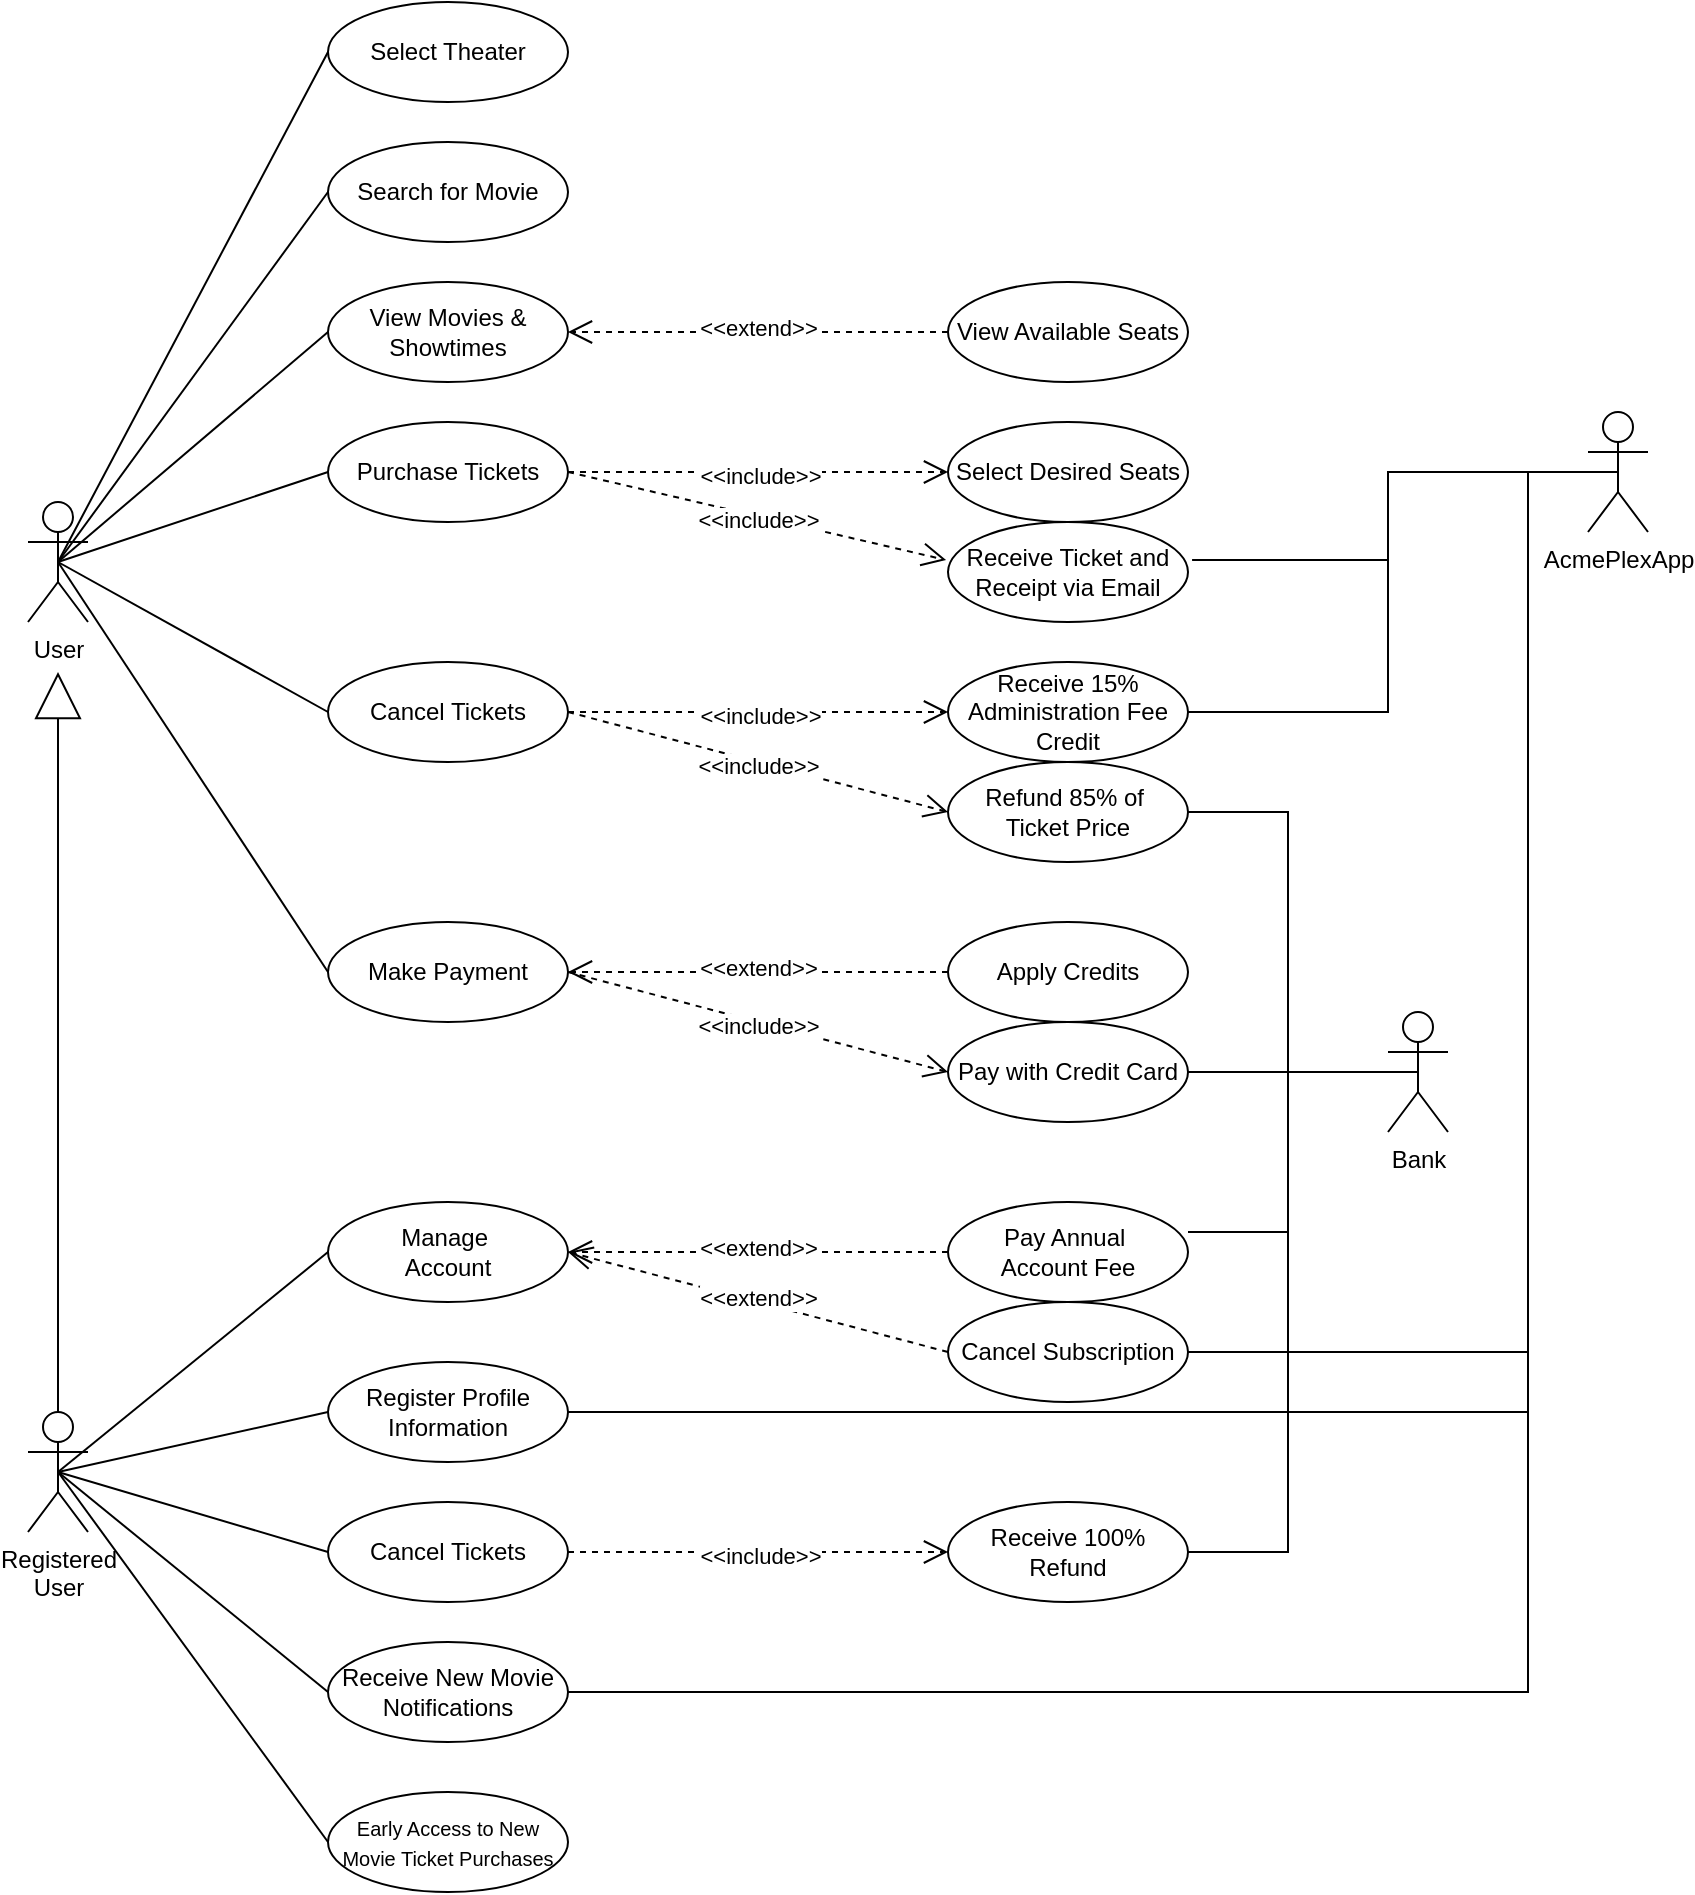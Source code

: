 <mxfile version="24.8.4">
  <diagram name="Page-1" id="r7DDbBD56znKV8agQ9Tl">
    <mxGraphModel dx="1332" dy="426" grid="1" gridSize="10" guides="1" tooltips="1" connect="1" arrows="1" fold="1" page="1" pageScale="1" pageWidth="850" pageHeight="1100" math="0" shadow="0">
      <root>
        <mxCell id="0" />
        <mxCell id="1" parent="0" />
        <mxCell id="TaJbaXzCYBkzO7Uhbq2M-25" value="" style="endArrow=none;html=1;rounded=0;entryX=0.5;entryY=0.5;entryDx=0;entryDy=0;entryPerimeter=0;exitX=0;exitY=0.5;exitDx=0;exitDy=0;" parent="1" source="TaJbaXzCYBkzO7Uhbq2M-12" target="bIR2pzUK-BUm1ZlaJqXN-8" edge="1">
          <mxGeometry width="50" height="50" relative="1" as="geometry">
            <mxPoint x="200" y="760" as="sourcePoint" />
            <mxPoint x="105" y="625" as="targetPoint" />
          </mxGeometry>
        </mxCell>
        <mxCell id="bIR2pzUK-BUm1ZlaJqXN-7" value="User" style="shape=umlActor;verticalLabelPosition=bottom;verticalAlign=top;html=1;outlineConnect=0;" parent="1" vertex="1">
          <mxGeometry x="20" y="250" width="30" height="60" as="geometry" />
        </mxCell>
        <mxCell id="bIR2pzUK-BUm1ZlaJqXN-46" value="" style="edgeStyle=orthogonalEdgeStyle;rounded=0;orthogonalLoop=1;jettySize=auto;html=1;endArrow=block;endFill=0;endSize=21;" parent="1" source="bIR2pzUK-BUm1ZlaJqXN-8" edge="1">
          <mxGeometry relative="1" as="geometry">
            <mxPoint x="35" y="335" as="targetPoint" />
          </mxGeometry>
        </mxCell>
        <mxCell id="bIR2pzUK-BUm1ZlaJqXN-10" value="Search for Movie" style="ellipse;whiteSpace=wrap;" parent="1" vertex="1">
          <mxGeometry x="170" y="70" width="120" height="50" as="geometry" />
        </mxCell>
        <mxCell id="bIR2pzUK-BUm1ZlaJqXN-11" value="Select Theater" style="ellipse;whiteSpace=wrap;html=1;" parent="1" vertex="1">
          <mxGeometry x="170" width="120" height="50" as="geometry" />
        </mxCell>
        <mxCell id="bIR2pzUK-BUm1ZlaJqXN-13" value="View Available Seats" style="ellipse;whiteSpace=wrap;" parent="1" vertex="1">
          <mxGeometry x="480" y="140" width="120" height="50" as="geometry" />
        </mxCell>
        <mxCell id="bIR2pzUK-BUm1ZlaJqXN-22" value="Register Profile Information" style="ellipse;whiteSpace=wrap;html=1;" parent="1" vertex="1">
          <mxGeometry x="170" y="680" width="120" height="50" as="geometry" />
        </mxCell>
        <mxCell id="bIR2pzUK-BUm1ZlaJqXN-24" value="Pay Annual&amp;nbsp;&lt;div&gt;Account Fee&lt;/div&gt;" style="ellipse;whiteSpace=wrap;html=1;" parent="1" vertex="1">
          <mxGeometry x="480" y="600" width="120" height="50" as="geometry" />
        </mxCell>
        <mxCell id="bIR2pzUK-BUm1ZlaJqXN-50" value="Cancel Subscription" style="ellipse;whiteSpace=wrap;html=1;" parent="1" vertex="1">
          <mxGeometry x="480" y="650" width="120" height="50" as="geometry" />
        </mxCell>
        <mxCell id="bIR2pzUK-BUm1ZlaJqXN-54" value="Purchase Tickets" style="ellipse;whiteSpace=wrap;html=1;" parent="1" vertex="1">
          <mxGeometry x="170" y="210" width="120" height="50" as="geometry" />
        </mxCell>
        <mxCell id="bIR2pzUK-BUm1ZlaJqXN-82" value="Manage&amp;nbsp;&lt;div&gt;Account&lt;/div&gt;" style="ellipse;whiteSpace=wrap;html=1;" parent="1" vertex="1">
          <mxGeometry x="170" y="600" width="120" height="50" as="geometry" />
        </mxCell>
        <mxCell id="bIR2pzUK-BUm1ZlaJqXN-84" value="Pay with Credit Card" style="ellipse;whiteSpace=wrap;html=1;" parent="1" vertex="1">
          <mxGeometry x="480" y="510" width="120" height="50" as="geometry" />
        </mxCell>
        <mxCell id="TaJbaXzCYBkzO7Uhbq2M-3" value="Apply Credits" style="ellipse;whiteSpace=wrap;html=1;" parent="1" vertex="1">
          <mxGeometry x="480" y="460" width="120" height="50" as="geometry" />
        </mxCell>
        <mxCell id="TaJbaXzCYBkzO7Uhbq2M-8" value="Select Desired Seats" style="ellipse;whiteSpace=wrap;" parent="1" vertex="1">
          <mxGeometry x="480" y="210" width="120" height="50" as="geometry" />
        </mxCell>
        <mxCell id="TaJbaXzCYBkzO7Uhbq2M-11" value="Cancel Tickets" style="ellipse;whiteSpace=wrap;html=1;" parent="1" vertex="1">
          <mxGeometry x="170" y="330" width="120" height="50" as="geometry" />
        </mxCell>
        <mxCell id="TaJbaXzCYBkzO7Uhbq2M-12" value="Receive New Movie Notifications" style="ellipse;whiteSpace=wrap;html=1;" parent="1" vertex="1">
          <mxGeometry x="170" y="820" width="120" height="50" as="geometry" />
        </mxCell>
        <mxCell id="TaJbaXzCYBkzO7Uhbq2M-13" value="Refund 85% of&amp;nbsp;&lt;div&gt;Ticket Price&lt;/div&gt;" style="ellipse;whiteSpace=wrap;html=1;" parent="1" vertex="1">
          <mxGeometry x="480" y="380" width="120" height="50" as="geometry" />
        </mxCell>
        <mxCell id="TaJbaXzCYBkzO7Uhbq2M-14" value="Receive 15% Administration Fee Credit" style="ellipse;whiteSpace=wrap;html=1;" parent="1" vertex="1">
          <mxGeometry x="480" y="330" width="120" height="50" as="geometry" />
        </mxCell>
        <mxCell id="TaJbaXzCYBkzO7Uhbq2M-15" value="Cancel Tickets" style="ellipse;whiteSpace=wrap;html=1;" parent="1" vertex="1">
          <mxGeometry x="170" y="750" width="120" height="50" as="geometry" />
        </mxCell>
        <mxCell id="TaJbaXzCYBkzO7Uhbq2M-16" value="Receive 100% Refund" style="ellipse;whiteSpace=wrap;html=1;" parent="1" vertex="1">
          <mxGeometry x="480" y="750" width="120" height="50" as="geometry" />
        </mxCell>
        <mxCell id="TaJbaXzCYBkzO7Uhbq2M-17" value="&lt;font style=&quot;font-size: 10px;&quot;&gt;Early Access to New Movie Ticket Purchases&lt;/font&gt;" style="ellipse;whiteSpace=wrap;html=1;" parent="1" vertex="1">
          <mxGeometry x="170" y="895" width="120" height="50" as="geometry" />
        </mxCell>
        <mxCell id="TaJbaXzCYBkzO7Uhbq2M-18" value="" style="endArrow=none;html=1;rounded=0;entryX=0.5;entryY=0.5;entryDx=0;entryDy=0;entryPerimeter=0;exitX=0;exitY=0.5;exitDx=0;exitDy=0;" parent="1" source="bIR2pzUK-BUm1ZlaJqXN-11" target="bIR2pzUK-BUm1ZlaJqXN-7" edge="1">
          <mxGeometry width="50" height="50" relative="1" as="geometry">
            <mxPoint x="850" y="325" as="sourcePoint" />
            <mxPoint x="900" y="275" as="targetPoint" />
          </mxGeometry>
        </mxCell>
        <mxCell id="TaJbaXzCYBkzO7Uhbq2M-19" value="" style="endArrow=none;html=1;rounded=0;entryX=0.5;entryY=0.5;entryDx=0;entryDy=0;entryPerimeter=0;exitX=0;exitY=0.5;exitDx=0;exitDy=0;" parent="1" source="bIR2pzUK-BUm1ZlaJqXN-10" target="bIR2pzUK-BUm1ZlaJqXN-7" edge="1">
          <mxGeometry width="50" height="50" relative="1" as="geometry">
            <mxPoint x="200" y="125" as="sourcePoint" />
            <mxPoint x="105" y="215" as="targetPoint" />
          </mxGeometry>
        </mxCell>
        <mxCell id="TaJbaXzCYBkzO7Uhbq2M-20" value="" style="endArrow=none;html=1;rounded=0;entryX=0.5;entryY=0.5;entryDx=0;entryDy=0;entryPerimeter=0;exitX=0;exitY=0.5;exitDx=0;exitDy=0;" parent="1" source="bIR2pzUK-BUm1ZlaJqXN-54" target="bIR2pzUK-BUm1ZlaJqXN-7" edge="1">
          <mxGeometry width="50" height="50" relative="1" as="geometry">
            <mxPoint x="200" y="205" as="sourcePoint" />
            <mxPoint x="105" y="215" as="targetPoint" />
          </mxGeometry>
        </mxCell>
        <mxCell id="TaJbaXzCYBkzO7Uhbq2M-21" value="" style="endArrow=none;html=1;rounded=0;exitX=0;exitY=0.5;exitDx=0;exitDy=0;entryX=0.5;entryY=0.5;entryDx=0;entryDy=0;entryPerimeter=0;" parent="1" source="TaJbaXzCYBkzO7Uhbq2M-11" target="bIR2pzUK-BUm1ZlaJqXN-7" edge="1">
          <mxGeometry width="50" height="50" relative="1" as="geometry">
            <mxPoint x="200" y="285" as="sourcePoint" />
            <mxPoint x="105" y="215" as="targetPoint" />
          </mxGeometry>
        </mxCell>
        <mxCell id="TaJbaXzCYBkzO7Uhbq2M-22" value="" style="endArrow=none;html=1;rounded=0;entryX=0.5;entryY=0.5;entryDx=0;entryDy=0;entryPerimeter=0;exitX=0;exitY=0.5;exitDx=0;exitDy=0;" parent="1" source="bIR2pzUK-BUm1ZlaJqXN-22" target="bIR2pzUK-BUm1ZlaJqXN-8" edge="1">
          <mxGeometry width="50" height="50" relative="1" as="geometry">
            <mxPoint x="850" y="605" as="sourcePoint" />
            <mxPoint x="900" y="555" as="targetPoint" />
          </mxGeometry>
        </mxCell>
        <mxCell id="TaJbaXzCYBkzO7Uhbq2M-23" value="" style="endArrow=none;html=1;rounded=0;entryX=0.5;entryY=0.5;entryDx=0;entryDy=0;entryPerimeter=0;exitX=0;exitY=0.5;exitDx=0;exitDy=0;" parent="1" source="bIR2pzUK-BUm1ZlaJqXN-82" target="bIR2pzUK-BUm1ZlaJqXN-8" edge="1">
          <mxGeometry width="50" height="50" relative="1" as="geometry">
            <mxPoint x="200" y="570" as="sourcePoint" />
            <mxPoint x="105" y="625" as="targetPoint" />
          </mxGeometry>
        </mxCell>
        <mxCell id="TaJbaXzCYBkzO7Uhbq2M-24" value="" style="endArrow=none;html=1;rounded=0;entryX=0.5;entryY=0.5;entryDx=0;entryDy=0;entryPerimeter=0;exitX=0;exitY=0.5;exitDx=0;exitDy=0;" parent="1" source="TaJbaXzCYBkzO7Uhbq2M-15" target="bIR2pzUK-BUm1ZlaJqXN-8" edge="1">
          <mxGeometry width="50" height="50" relative="1" as="geometry">
            <mxPoint x="200" y="640" as="sourcePoint" />
            <mxPoint x="105" y="625" as="targetPoint" />
          </mxGeometry>
        </mxCell>
        <mxCell id="TaJbaXzCYBkzO7Uhbq2M-26" value="" style="endArrow=none;html=1;rounded=0;exitX=0;exitY=0.5;exitDx=0;exitDy=0;entryX=0.5;entryY=0.5;entryDx=0;entryDy=0;entryPerimeter=0;" parent="1" source="TaJbaXzCYBkzO7Uhbq2M-17" target="bIR2pzUK-BUm1ZlaJqXN-8" edge="1">
          <mxGeometry width="50" height="50" relative="1" as="geometry">
            <mxPoint x="200" y="850" as="sourcePoint" />
            <mxPoint x="100" y="615" as="targetPoint" />
          </mxGeometry>
        </mxCell>
        <mxCell id="bIR2pzUK-BUm1ZlaJqXN-8" value="Registered&lt;div&gt;User&lt;/div&gt;" style="shape=umlActor;verticalLabelPosition=bottom;verticalAlign=top;html=1;outlineConnect=0;" parent="1" vertex="1">
          <mxGeometry x="20" y="705" width="30" height="60" as="geometry" />
        </mxCell>
        <mxCell id="TaJbaXzCYBkzO7Uhbq2M-31" value="" style="endArrow=open;dashed=1;html=1;rounded=0;exitX=1;exitY=0.5;exitDx=0;exitDy=0;entryX=0;entryY=0.5;entryDx=0;entryDy=0;startArrow=none;startFill=0;endFill=0;endSize=10;" parent="1" source="bIR2pzUK-BUm1ZlaJqXN-54" target="TaJbaXzCYBkzO7Uhbq2M-8" edge="1">
          <mxGeometry width="50" height="50" relative="1" as="geometry">
            <mxPoint x="300" y="249" as="sourcePoint" />
            <mxPoint x="490" y="249" as="targetPoint" />
          </mxGeometry>
        </mxCell>
        <mxCell id="TaJbaXzCYBkzO7Uhbq2M-32" value="&amp;lt;&amp;lt;include&amp;gt;&amp;gt;" style="edgeLabel;html=1;align=center;verticalAlign=middle;resizable=0;points=[];" parent="TaJbaXzCYBkzO7Uhbq2M-31" vertex="1" connectable="0">
          <mxGeometry x="0.006" y="-2" relative="1" as="geometry">
            <mxPoint as="offset" />
          </mxGeometry>
        </mxCell>
        <mxCell id="TaJbaXzCYBkzO7Uhbq2M-37" value="" style="endArrow=open;dashed=1;html=1;rounded=0;exitX=1;exitY=0.5;exitDx=0;exitDy=0;entryX=0;entryY=0.5;entryDx=0;entryDy=0;startArrow=none;startFill=0;endFill=0;endSize=10;" parent="1" source="TaJbaXzCYBkzO7Uhbq2M-11" target="TaJbaXzCYBkzO7Uhbq2M-13" edge="1">
          <mxGeometry width="50" height="50" relative="1" as="geometry">
            <mxPoint x="300" y="285" as="sourcePoint" />
            <mxPoint x="490" y="385" as="targetPoint" />
          </mxGeometry>
        </mxCell>
        <mxCell id="TaJbaXzCYBkzO7Uhbq2M-38" value="&amp;lt;&amp;lt;include&amp;gt;&amp;gt;" style="edgeLabel;html=1;align=center;verticalAlign=middle;resizable=0;points=[];" parent="TaJbaXzCYBkzO7Uhbq2M-37" vertex="1" connectable="0">
          <mxGeometry x="0.006" y="-2" relative="1" as="geometry">
            <mxPoint as="offset" />
          </mxGeometry>
        </mxCell>
        <mxCell id="TaJbaXzCYBkzO7Uhbq2M-39" value="" style="endArrow=open;dashed=1;html=1;rounded=0;exitX=1;exitY=0.5;exitDx=0;exitDy=0;entryX=0;entryY=0.5;entryDx=0;entryDy=0;startArrow=none;startFill=0;endFill=0;endSize=10;" parent="1" source="TaJbaXzCYBkzO7Uhbq2M-11" target="TaJbaXzCYBkzO7Uhbq2M-14" edge="1">
          <mxGeometry width="50" height="50" relative="1" as="geometry">
            <mxPoint x="300" y="470" as="sourcePoint" />
            <mxPoint x="490" y="470" as="targetPoint" />
          </mxGeometry>
        </mxCell>
        <mxCell id="TaJbaXzCYBkzO7Uhbq2M-40" value="&amp;lt;&amp;lt;include&amp;gt;&amp;gt;" style="edgeLabel;html=1;align=center;verticalAlign=middle;resizable=0;points=[];" parent="TaJbaXzCYBkzO7Uhbq2M-39" vertex="1" connectable="0">
          <mxGeometry x="0.006" y="-2" relative="1" as="geometry">
            <mxPoint as="offset" />
          </mxGeometry>
        </mxCell>
        <mxCell id="TaJbaXzCYBkzO7Uhbq2M-41" value="" style="endArrow=open;dashed=1;html=1;rounded=0;exitX=1;exitY=0.5;exitDx=0;exitDy=0;entryX=0;entryY=0.5;entryDx=0;entryDy=0;startArrow=none;startFill=0;endFill=0;endSize=10;" parent="1" source="TaJbaXzCYBkzO7Uhbq2M-15" target="TaJbaXzCYBkzO7Uhbq2M-16" edge="1">
          <mxGeometry width="50" height="50" relative="1" as="geometry">
            <mxPoint x="280" y="675" as="sourcePoint" />
            <mxPoint x="470" y="725" as="targetPoint" />
          </mxGeometry>
        </mxCell>
        <mxCell id="TaJbaXzCYBkzO7Uhbq2M-42" value="&amp;lt;&amp;lt;include&amp;gt;&amp;gt;" style="edgeLabel;html=1;align=center;verticalAlign=middle;resizable=0;points=[];" parent="TaJbaXzCYBkzO7Uhbq2M-41" vertex="1" connectable="0">
          <mxGeometry x="0.006" y="-2" relative="1" as="geometry">
            <mxPoint as="offset" />
          </mxGeometry>
        </mxCell>
        <mxCell id="TaJbaXzCYBkzO7Uhbq2M-45" value="" style="endArrow=open;dashed=1;html=1;rounded=0;exitX=0;exitY=0.5;exitDx=0;exitDy=0;entryX=1;entryY=0.5;entryDx=0;entryDy=0;startArrow=none;startFill=0;endFill=0;endSize=10;" parent="1" source="bIR2pzUK-BUm1ZlaJqXN-50" target="bIR2pzUK-BUm1ZlaJqXN-82" edge="1">
          <mxGeometry width="50" height="50" relative="1" as="geometry">
            <mxPoint x="270" y="679.5" as="sourcePoint" />
            <mxPoint x="460" y="679.5" as="targetPoint" />
          </mxGeometry>
        </mxCell>
        <mxCell id="TaJbaXzCYBkzO7Uhbq2M-46" value="&amp;lt;&amp;lt;extend&amp;gt;&amp;gt;" style="edgeLabel;html=1;align=center;verticalAlign=middle;resizable=0;points=[];" parent="TaJbaXzCYBkzO7Uhbq2M-45" vertex="1" connectable="0">
          <mxGeometry x="0.006" y="-2" relative="1" as="geometry">
            <mxPoint as="offset" />
          </mxGeometry>
        </mxCell>
        <mxCell id="TaJbaXzCYBkzO7Uhbq2M-48" value="" style="endArrow=open;dashed=1;html=1;rounded=0;exitX=0;exitY=0.5;exitDx=0;exitDy=0;entryX=1;entryY=0.5;entryDx=0;entryDy=0;startArrow=none;startFill=0;endFill=0;endSize=10;" parent="1" source="bIR2pzUK-BUm1ZlaJqXN-24" target="bIR2pzUK-BUm1ZlaJqXN-82" edge="1">
          <mxGeometry width="50" height="50" relative="1" as="geometry">
            <mxPoint x="490" y="640" as="sourcePoint" />
            <mxPoint x="300" y="640" as="targetPoint" />
          </mxGeometry>
        </mxCell>
        <mxCell id="TaJbaXzCYBkzO7Uhbq2M-49" value="&amp;lt;&amp;lt;extend&amp;gt;&amp;gt;" style="edgeLabel;html=1;align=center;verticalAlign=middle;resizable=0;points=[];" parent="TaJbaXzCYBkzO7Uhbq2M-48" vertex="1" connectable="0">
          <mxGeometry x="0.006" y="-2" relative="1" as="geometry">
            <mxPoint as="offset" />
          </mxGeometry>
        </mxCell>
        <mxCell id="TaJbaXzCYBkzO7Uhbq2M-50" value="" style="endArrow=open;dashed=1;html=1;rounded=0;exitX=1;exitY=0.5;exitDx=0;exitDy=0;entryX=0;entryY=0.5;entryDx=0;entryDy=0;startArrow=none;startFill=0;endFill=0;endSize=10;" parent="1" source="EwrK2m52c0WO0o0mVh6--6" target="bIR2pzUK-BUm1ZlaJqXN-84" edge="1">
          <mxGeometry width="50" height="50" relative="1" as="geometry">
            <mxPoint x="610" y="505" as="sourcePoint" />
            <mxPoint x="500" y="385" as="targetPoint" />
          </mxGeometry>
        </mxCell>
        <mxCell id="TaJbaXzCYBkzO7Uhbq2M-51" value="&amp;lt;&amp;lt;include&amp;gt;&amp;gt;" style="edgeLabel;html=1;align=center;verticalAlign=middle;resizable=0;points=[];" parent="TaJbaXzCYBkzO7Uhbq2M-50" vertex="1" connectable="0">
          <mxGeometry x="0.006" y="-2" relative="1" as="geometry">
            <mxPoint as="offset" />
          </mxGeometry>
        </mxCell>
        <mxCell id="TaJbaXzCYBkzO7Uhbq2M-52" value="" style="endArrow=open;dashed=1;html=1;rounded=0;exitX=0;exitY=0.5;exitDx=0;exitDy=0;entryX=1;entryY=0.5;entryDx=0;entryDy=0;startArrow=none;startFill=0;endFill=0;endSize=10;" parent="1" source="TaJbaXzCYBkzO7Uhbq2M-3" target="EwrK2m52c0WO0o0mVh6--6" edge="1">
          <mxGeometry width="50" height="50" relative="1" as="geometry">
            <mxPoint x="500" y="820" as="sourcePoint" />
            <mxPoint x="610" y="505" as="targetPoint" />
          </mxGeometry>
        </mxCell>
        <mxCell id="TaJbaXzCYBkzO7Uhbq2M-53" value="&amp;lt;&amp;lt;extend&amp;gt;&amp;gt;" style="edgeLabel;html=1;align=center;verticalAlign=middle;resizable=0;points=[];" parent="TaJbaXzCYBkzO7Uhbq2M-52" vertex="1" connectable="0">
          <mxGeometry x="0.006" y="-2" relative="1" as="geometry">
            <mxPoint as="offset" />
          </mxGeometry>
        </mxCell>
        <mxCell id="EwrK2m52c0WO0o0mVh6--1" value="View Movies &amp;amp; Showtimes" style="ellipse;whiteSpace=wrap;html=1;" vertex="1" parent="1">
          <mxGeometry x="170" y="140" width="120" height="50" as="geometry" />
        </mxCell>
        <mxCell id="EwrK2m52c0WO0o0mVh6--2" value="" style="endArrow=none;html=1;rounded=0;exitX=0.5;exitY=0.5;exitDx=0;exitDy=0;exitPerimeter=0;entryX=0;entryY=0.5;entryDx=0;entryDy=0;" edge="1" parent="1" source="bIR2pzUK-BUm1ZlaJqXN-7" target="EwrK2m52c0WO0o0mVh6--1">
          <mxGeometry width="50" height="50" relative="1" as="geometry">
            <mxPoint x="400" y="220" as="sourcePoint" />
            <mxPoint x="450" y="170" as="targetPoint" />
          </mxGeometry>
        </mxCell>
        <mxCell id="EwrK2m52c0WO0o0mVh6--3" value="" style="endArrow=open;dashed=1;html=1;rounded=0;exitX=0;exitY=0.5;exitDx=0;exitDy=0;entryX=1;entryY=0.5;entryDx=0;entryDy=0;startArrow=none;startFill=0;endFill=0;endSize=10;" edge="1" parent="1" source="bIR2pzUK-BUm1ZlaJqXN-13" target="EwrK2m52c0WO0o0mVh6--1">
          <mxGeometry width="50" height="50" relative="1" as="geometry">
            <mxPoint x="740" y="360" as="sourcePoint" />
            <mxPoint x="610" y="335" as="targetPoint" />
          </mxGeometry>
        </mxCell>
        <mxCell id="EwrK2m52c0WO0o0mVh6--4" value="&amp;lt;&amp;lt;extend&amp;gt;&amp;gt;" style="edgeLabel;html=1;align=center;verticalAlign=middle;resizable=0;points=[];" vertex="1" connectable="0" parent="EwrK2m52c0WO0o0mVh6--3">
          <mxGeometry x="0.006" y="-2" relative="1" as="geometry">
            <mxPoint as="offset" />
          </mxGeometry>
        </mxCell>
        <mxCell id="EwrK2m52c0WO0o0mVh6--6" value="Make Payment" style="ellipse;whiteSpace=wrap;" vertex="1" parent="1">
          <mxGeometry x="170" y="460" width="120" height="50" as="geometry" />
        </mxCell>
        <mxCell id="EwrK2m52c0WO0o0mVh6--8" value="" style="endArrow=none;html=1;rounded=0;exitX=0.5;exitY=0.5;exitDx=0;exitDy=0;exitPerimeter=0;entryX=0;entryY=0.5;entryDx=0;entryDy=0;" edge="1" parent="1" source="bIR2pzUK-BUm1ZlaJqXN-7" target="EwrK2m52c0WO0o0mVh6--6">
          <mxGeometry width="50" height="50" relative="1" as="geometry">
            <mxPoint x="420" y="310" as="sourcePoint" />
            <mxPoint x="470" y="260" as="targetPoint" />
          </mxGeometry>
        </mxCell>
        <mxCell id="EwrK2m52c0WO0o0mVh6--10" value="Receive Ticket and Receipt via Email" style="ellipse;whiteSpace=wrap;html=1;" vertex="1" parent="1">
          <mxGeometry x="480" y="260" width="120" height="50" as="geometry" />
        </mxCell>
        <mxCell id="EwrK2m52c0WO0o0mVh6--11" value="" style="endArrow=open;dashed=1;html=1;rounded=0;exitX=1;exitY=0.5;exitDx=0;exitDy=0;entryX=-0.008;entryY=0.38;entryDx=0;entryDy=0;startArrow=none;startFill=0;endFill=0;endSize=10;entryPerimeter=0;" edge="1" parent="1" source="bIR2pzUK-BUm1ZlaJqXN-54" target="EwrK2m52c0WO0o0mVh6--10">
          <mxGeometry width="50" height="50" relative="1" as="geometry">
            <mxPoint x="300" y="245" as="sourcePoint" />
            <mxPoint x="490" y="245" as="targetPoint" />
          </mxGeometry>
        </mxCell>
        <mxCell id="EwrK2m52c0WO0o0mVh6--12" value="&amp;lt;&amp;lt;include&amp;gt;&amp;gt;" style="edgeLabel;html=1;align=center;verticalAlign=middle;resizable=0;points=[];" vertex="1" connectable="0" parent="EwrK2m52c0WO0o0mVh6--11">
          <mxGeometry x="0.006" y="-2" relative="1" as="geometry">
            <mxPoint as="offset" />
          </mxGeometry>
        </mxCell>
        <mxCell id="EwrK2m52c0WO0o0mVh6--14" style="edgeStyle=orthogonalEdgeStyle;rounded=0;orthogonalLoop=1;jettySize=auto;html=1;exitX=0.5;exitY=0.5;exitDx=0;exitDy=0;exitPerimeter=0;entryX=1;entryY=0.5;entryDx=0;entryDy=0;endArrow=none;endFill=0;" edge="1" parent="1" source="EwrK2m52c0WO0o0mVh6--13" target="bIR2pzUK-BUm1ZlaJqXN-84">
          <mxGeometry relative="1" as="geometry" />
        </mxCell>
        <mxCell id="EwrK2m52c0WO0o0mVh6--13" value="Bank" style="shape=umlActor;verticalLabelPosition=bottom;verticalAlign=top;html=1;outlineConnect=0;" vertex="1" parent="1">
          <mxGeometry x="700" y="505" width="30" height="60" as="geometry" />
        </mxCell>
        <mxCell id="EwrK2m52c0WO0o0mVh6--16" style="edgeStyle=orthogonalEdgeStyle;rounded=0;orthogonalLoop=1;jettySize=auto;html=1;exitX=0.5;exitY=0.5;exitDx=0;exitDy=0;exitPerimeter=0;entryX=1;entryY=0.3;entryDx=0;entryDy=0;endArrow=none;endFill=0;entryPerimeter=0;" edge="1" parent="1" source="EwrK2m52c0WO0o0mVh6--13" target="bIR2pzUK-BUm1ZlaJqXN-24">
          <mxGeometry relative="1" as="geometry">
            <mxPoint x="795" y="565" as="sourcePoint" />
            <mxPoint x="610" y="410" as="targetPoint" />
          </mxGeometry>
        </mxCell>
        <mxCell id="EwrK2m52c0WO0o0mVh6--17" style="edgeStyle=orthogonalEdgeStyle;rounded=0;orthogonalLoop=1;jettySize=auto;html=1;exitX=0.5;exitY=0.5;exitDx=0;exitDy=0;exitPerimeter=0;entryX=1;entryY=0.5;entryDx=0;entryDy=0;endArrow=none;endFill=0;" edge="1" parent="1" source="EwrK2m52c0WO0o0mVh6--13" target="TaJbaXzCYBkzO7Uhbq2M-13">
          <mxGeometry relative="1" as="geometry">
            <mxPoint x="775" y="560" as="sourcePoint" />
            <mxPoint x="610" y="545" as="targetPoint" />
          </mxGeometry>
        </mxCell>
        <mxCell id="EwrK2m52c0WO0o0mVh6--18" style="edgeStyle=orthogonalEdgeStyle;rounded=0;orthogonalLoop=1;jettySize=auto;html=1;exitX=0.5;exitY=0.5;exitDx=0;exitDy=0;exitPerimeter=0;entryX=1;entryY=0.5;entryDx=0;entryDy=0;endArrow=none;endFill=0;" edge="1" parent="1" source="EwrK2m52c0WO0o0mVh6--13" target="TaJbaXzCYBkzO7Uhbq2M-16">
          <mxGeometry relative="1" as="geometry">
            <mxPoint x="775" y="560" as="sourcePoint" />
            <mxPoint x="610" y="625" as="targetPoint" />
          </mxGeometry>
        </mxCell>
        <mxCell id="EwrK2m52c0WO0o0mVh6--19" value="AcmePlexApp" style="shape=umlActor;verticalLabelPosition=bottom;verticalAlign=top;html=1;outlineConnect=0;" vertex="1" parent="1">
          <mxGeometry x="800" y="205" width="30" height="60" as="geometry" />
        </mxCell>
        <mxCell id="EwrK2m52c0WO0o0mVh6--20" style="edgeStyle=orthogonalEdgeStyle;rounded=0;orthogonalLoop=1;jettySize=auto;html=1;exitX=0.5;exitY=0.5;exitDx=0;exitDy=0;exitPerimeter=0;entryX=1;entryY=0.5;entryDx=0;entryDy=0;endArrow=none;endFill=0;" edge="1" parent="1" source="EwrK2m52c0WO0o0mVh6--19" target="TaJbaXzCYBkzO7Uhbq2M-14">
          <mxGeometry relative="1" as="geometry">
            <mxPoint x="735" y="270" as="sourcePoint" />
            <mxPoint x="620" y="140" as="targetPoint" />
          </mxGeometry>
        </mxCell>
        <mxCell id="EwrK2m52c0WO0o0mVh6--21" style="edgeStyle=orthogonalEdgeStyle;rounded=0;orthogonalLoop=1;jettySize=auto;html=1;exitX=0.5;exitY=0.5;exitDx=0;exitDy=0;exitPerimeter=0;entryX=1.017;entryY=0.38;entryDx=0;entryDy=0;endArrow=none;endFill=0;entryPerimeter=0;" edge="1" parent="1" source="EwrK2m52c0WO0o0mVh6--19" target="EwrK2m52c0WO0o0mVh6--10">
          <mxGeometry relative="1" as="geometry">
            <mxPoint x="805" y="100" as="sourcePoint" />
            <mxPoint x="610" y="365" as="targetPoint" />
          </mxGeometry>
        </mxCell>
        <mxCell id="EwrK2m52c0WO0o0mVh6--22" style="edgeStyle=orthogonalEdgeStyle;rounded=0;orthogonalLoop=1;jettySize=auto;html=1;exitX=0.5;exitY=0.5;exitDx=0;exitDy=0;exitPerimeter=0;entryX=1;entryY=0.5;entryDx=0;entryDy=0;endArrow=none;endFill=0;" edge="1" parent="1" source="EwrK2m52c0WO0o0mVh6--19" target="TaJbaXzCYBkzO7Uhbq2M-12">
          <mxGeometry relative="1" as="geometry">
            <mxPoint x="825" y="245" as="sourcePoint" />
            <mxPoint x="610" y="365" as="targetPoint" />
            <Array as="points">
              <mxPoint x="770" y="235" />
              <mxPoint x="770" y="845" />
            </Array>
          </mxGeometry>
        </mxCell>
        <mxCell id="EwrK2m52c0WO0o0mVh6--25" style="edgeStyle=orthogonalEdgeStyle;rounded=0;orthogonalLoop=1;jettySize=auto;html=1;exitX=0.5;exitY=0.5;exitDx=0;exitDy=0;exitPerimeter=0;entryX=1;entryY=0.5;entryDx=0;entryDy=0;endArrow=none;endFill=0;" edge="1" parent="1" source="EwrK2m52c0WO0o0mVh6--19" target="bIR2pzUK-BUm1ZlaJqXN-50">
          <mxGeometry relative="1" as="geometry">
            <mxPoint x="825" y="245" as="sourcePoint" />
            <mxPoint x="610" y="365" as="targetPoint" />
            <Array as="points">
              <mxPoint x="770" y="235" />
              <mxPoint x="770" y="675" />
            </Array>
          </mxGeometry>
        </mxCell>
        <mxCell id="EwrK2m52c0WO0o0mVh6--27" style="edgeStyle=orthogonalEdgeStyle;rounded=0;orthogonalLoop=1;jettySize=auto;html=1;exitX=0.5;exitY=0.5;exitDx=0;exitDy=0;exitPerimeter=0;entryX=1;entryY=0.5;entryDx=0;entryDy=0;endArrow=none;endFill=0;" edge="1" parent="1" source="EwrK2m52c0WO0o0mVh6--19" target="bIR2pzUK-BUm1ZlaJqXN-22">
          <mxGeometry relative="1" as="geometry">
            <mxPoint x="825" y="245" as="sourcePoint" />
            <mxPoint x="610" y="365" as="targetPoint" />
            <Array as="points">
              <mxPoint x="770" y="235" />
              <mxPoint x="770" y="705" />
            </Array>
          </mxGeometry>
        </mxCell>
      </root>
    </mxGraphModel>
  </diagram>
</mxfile>
